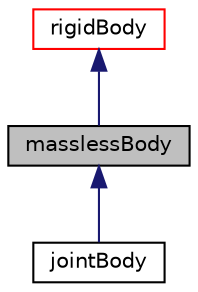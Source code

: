 digraph "masslessBody"
{
  bgcolor="transparent";
  edge [fontname="Helvetica",fontsize="10",labelfontname="Helvetica",labelfontsize="10"];
  node [fontname="Helvetica",fontsize="10",shape=record];
  Node1 [label="masslessBody",height=0.2,width=0.4,color="black", fillcolor="grey75", style="filled", fontcolor="black"];
  Node2 -> Node1 [dir="back",color="midnightblue",fontsize="10",style="solid",fontname="Helvetica"];
  Node2 [label="rigidBody",height=0.2,width=0.4,color="red",URL="$a02263.html"];
  Node1 -> Node3 [dir="back",color="midnightblue",fontsize="10",style="solid",fontname="Helvetica"];
  Node3 [label="jointBody",height=0.2,width=0.4,color="black",URL="$a01249.html"];
}

